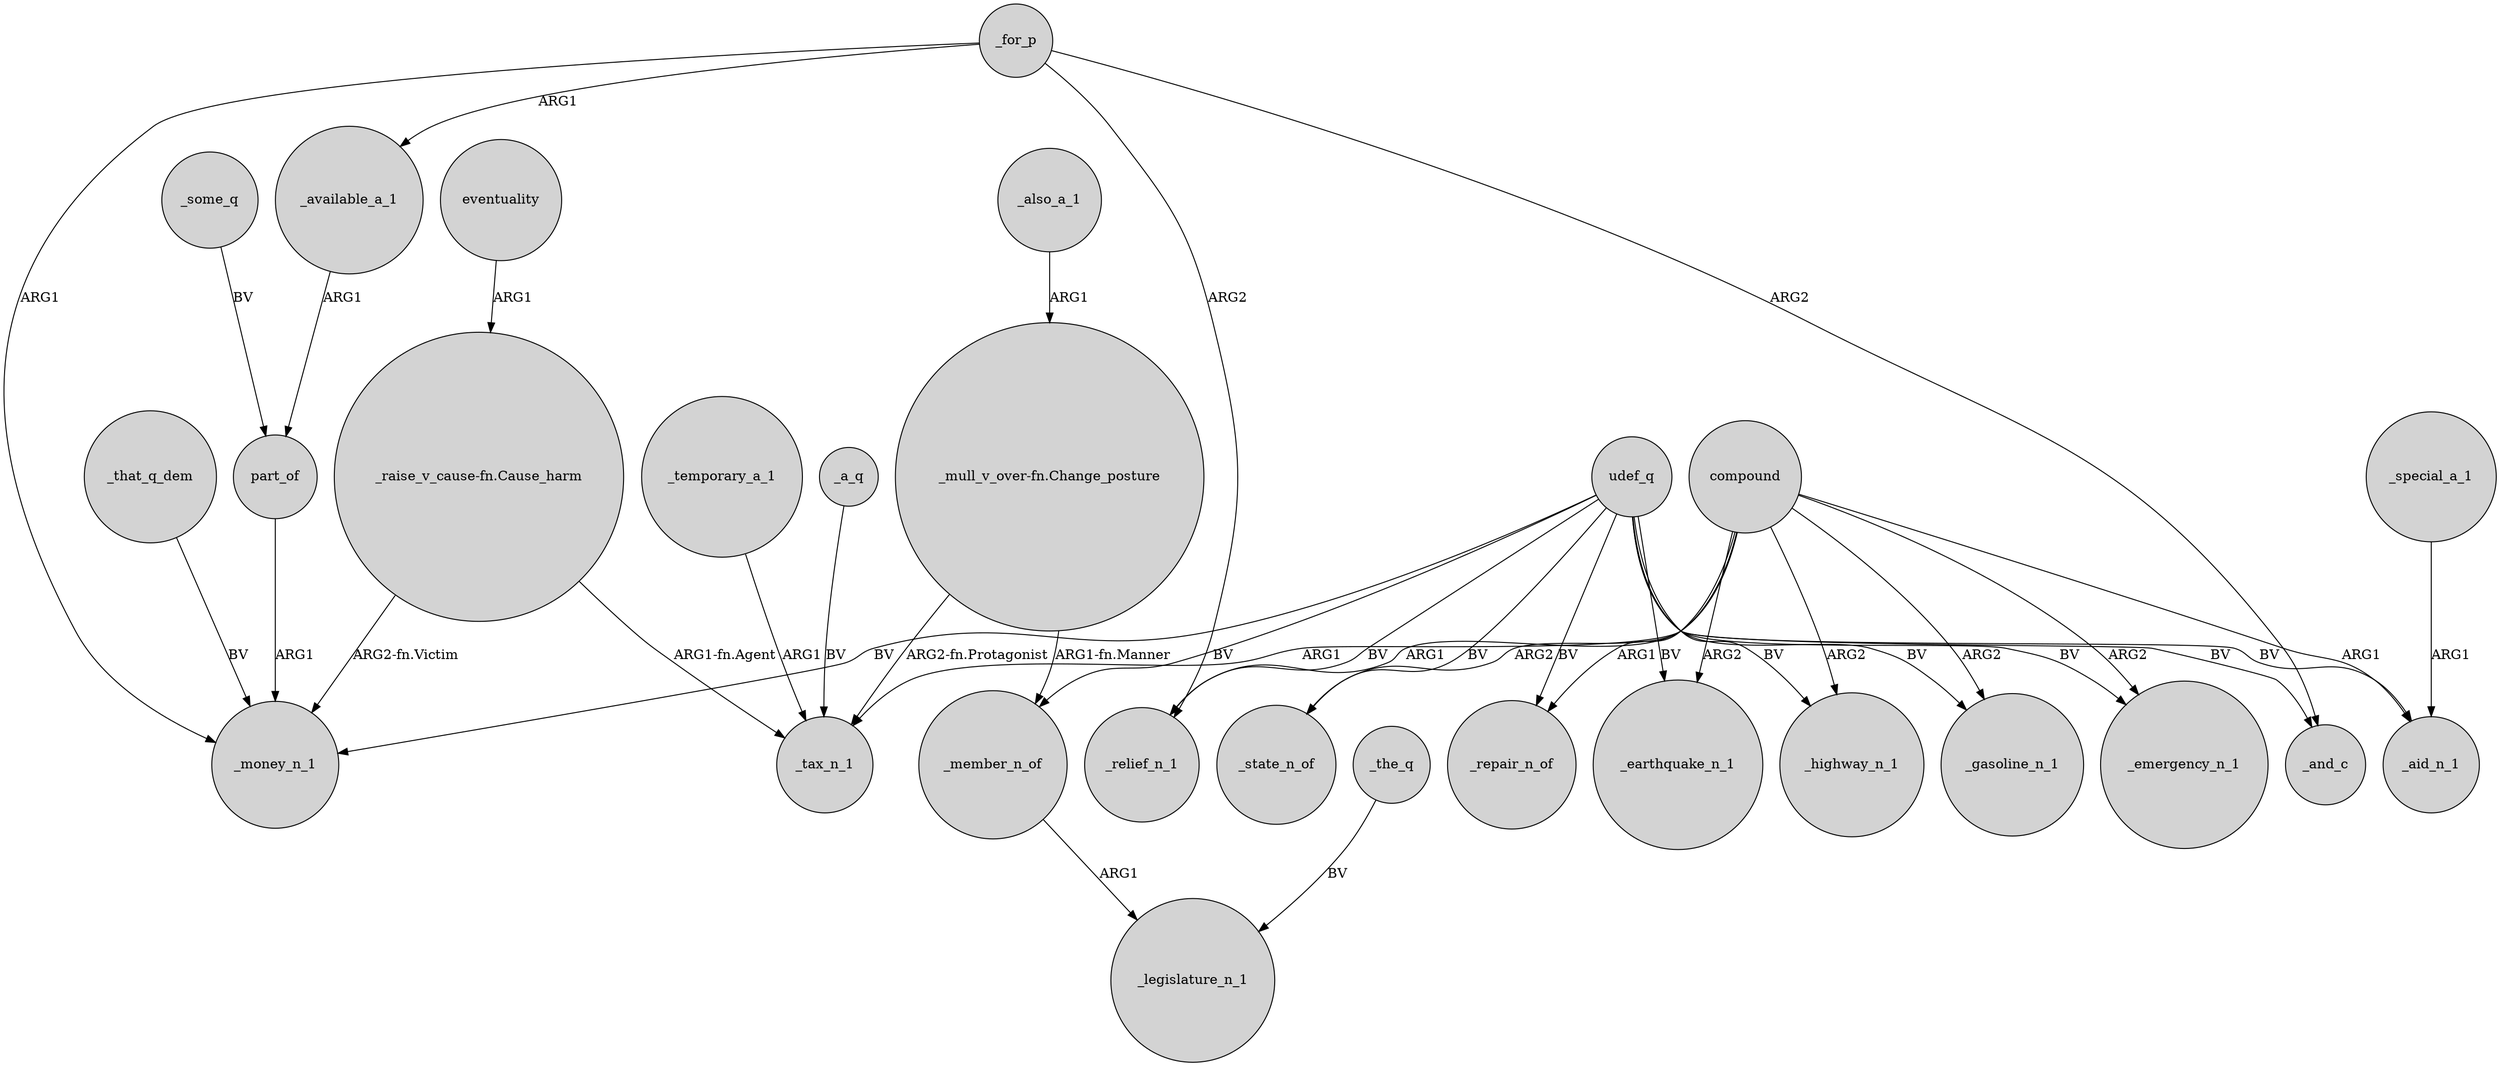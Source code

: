 digraph {
	node [shape=circle style=filled]
	compound -> _gasoline_n_1 [label=ARG2]
	udef_q -> _highway_n_1 [label=BV]
	"_raise_v_cause-fn.Cause_harm" -> _money_n_1 [label="ARG2-fn.Victim"]
	_for_p -> _relief_n_1 [label=ARG2]
	udef_q -> _member_n_of [label=BV]
	_the_q -> _legislature_n_1 [label=BV]
	udef_q -> _gasoline_n_1 [label=BV]
	compound -> _highway_n_1 [label=ARG2]
	compound -> _emergency_n_1 [label=ARG2]
	"_mull_v_over-fn.Change_posture" -> _tax_n_1 [label="ARG2-fn.Protagonist"]
	compound -> _relief_n_1 [label=ARG1]
	eventuality -> "_raise_v_cause-fn.Cause_harm" [label=ARG1]
	_member_n_of -> _legislature_n_1 [label=ARG1]
	_special_a_1 -> _aid_n_1 [label=ARG1]
	udef_q -> _and_c [label=BV]
	_that_q_dem -> _money_n_1 [label=BV]
	_available_a_1 -> part_of [label=ARG1]
	"_raise_v_cause-fn.Cause_harm" -> _tax_n_1 [label="ARG1-fn.Agent"]
	_also_a_1 -> "_mull_v_over-fn.Change_posture" [label=ARG1]
	_for_p -> _available_a_1 [label=ARG1]
	udef_q -> _state_n_of [label=BV]
	_temporary_a_1 -> _tax_n_1 [label=ARG1]
	udef_q -> _emergency_n_1 [label=BV]
	udef_q -> _aid_n_1 [label=BV]
	udef_q -> _repair_n_of [label=BV]
	udef_q -> _money_n_1 [label=BV]
	"_mull_v_over-fn.Change_posture" -> _member_n_of [label="ARG1-fn.Manner"]
	_a_q -> _tax_n_1 [label=BV]
	compound -> _tax_n_1 [label=ARG1]
	compound -> _repair_n_of [label=ARG1]
	_some_q -> part_of [label=BV]
	compound -> _aid_n_1 [label=ARG1]
	udef_q -> _relief_n_1 [label=BV]
	compound -> _state_n_of [label=ARG2]
	udef_q -> _earthquake_n_1 [label=BV]
	_for_p -> _money_n_1 [label=ARG1]
	part_of -> _money_n_1 [label=ARG1]
	compound -> _earthquake_n_1 [label=ARG2]
	_for_p -> _and_c [label=ARG2]
}
